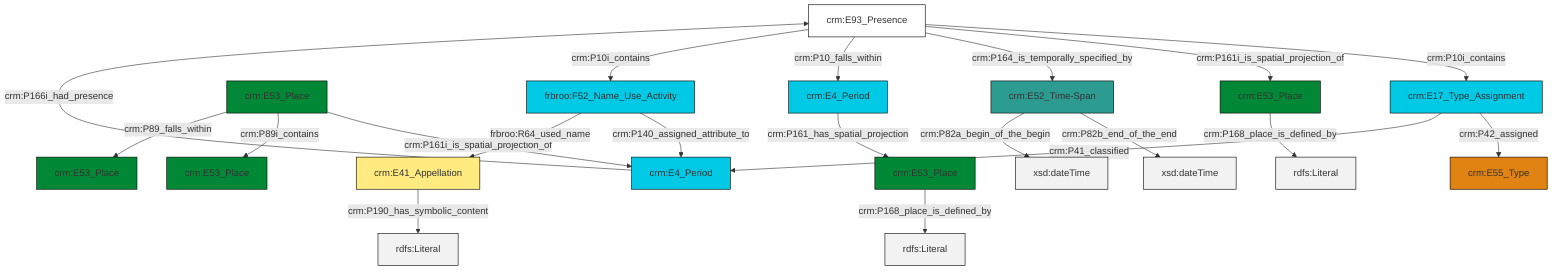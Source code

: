 graph TD
classDef Literal fill:#f2f2f2,stroke:#000000;
classDef CRM_Entity fill:#FFFFFF,stroke:#000000;
classDef Temporal_Entity fill:#00C9E6, stroke:#000000;
classDef Type fill:#E18312, stroke:#000000;
classDef Time-Span fill:#2C9C91, stroke:#000000;
classDef Appellation fill:#FFEB7F, stroke:#000000;
classDef Place fill:#008836, stroke:#000000;
classDef Persistent_Item fill:#B266B2, stroke:#000000;
classDef Conceptual_Object fill:#FFD700, stroke:#000000;
classDef Physical_Thing fill:#D2B48C, stroke:#000000;
classDef Actor fill:#f58aad, stroke:#000000;
classDef PC_Classes fill:#4ce600, stroke:#000000;
classDef Multi fill:#cccccc,stroke:#000000;

0["crm:E93_Presence"]:::CRM_Entity -->|crm:P10i_contains| 1["crm:E17_Type_Assignment"]:::Temporal_Entity
0["crm:E93_Presence"]:::CRM_Entity -->|crm:P161i_is_spatial_projection_of| 7["crm:E53_Place"]:::Place
3["crm:E53_Place"]:::Place -->|crm:P161i_is_spatial_projection_of| 8["crm:E4_Period"]:::Temporal_Entity
0["crm:E93_Presence"]:::CRM_Entity -->|crm:P164_is_temporally_specified_by| 5["crm:E52_Time-Span"]:::Time-Span
9["crm:E53_Place"]:::Place -->|crm:P168_place_is_defined_by| 10[rdfs:Literal]:::Literal
7["crm:E53_Place"]:::Place -->|crm:P168_place_is_defined_by| 11[rdfs:Literal]:::Literal
1["crm:E17_Type_Assignment"]:::Temporal_Entity -->|crm:P42_assigned| 17["crm:E55_Type"]:::Type
5["crm:E52_Time-Span"]:::Time-Span -->|crm:P82b_end_of_the_end| 20[xsd:dateTime]:::Literal
0["crm:E93_Presence"]:::CRM_Entity -->|crm:P10_falls_within| 23["crm:E4_Period"]:::Temporal_Entity
3["crm:E53_Place"]:::Place -->|crm:P89i_contains| 18["crm:E53_Place"]:::Place
0["crm:E93_Presence"]:::CRM_Entity -->|crm:P10i_contains| 21["frbroo:F52_Name_Use_Activity"]:::Temporal_Entity
3["crm:E53_Place"]:::Place -->|crm:P89_falls_within| 25["crm:E53_Place"]:::Place
8["crm:E4_Period"]:::Temporal_Entity -->|crm:P166i_had_presence| 0["crm:E93_Presence"]:::CRM_Entity
5["crm:E52_Time-Span"]:::Time-Span -->|crm:P82a_begin_of_the_begin| 27[xsd:dateTime]:::Literal
21["frbroo:F52_Name_Use_Activity"]:::Temporal_Entity -->|crm:P140_assigned_attribute_to| 8["crm:E4_Period"]:::Temporal_Entity
1["crm:E17_Type_Assignment"]:::Temporal_Entity -->|crm:P41_classified| 8["crm:E4_Period"]:::Temporal_Entity
23["crm:E4_Period"]:::Temporal_Entity -->|crm:P161_has_spatial_projection| 9["crm:E53_Place"]:::Place
15["crm:E41_Appellation"]:::Appellation -->|crm:P190_has_symbolic_content| 30[rdfs:Literal]:::Literal
21["frbroo:F52_Name_Use_Activity"]:::Temporal_Entity -->|frbroo:R64_used_name| 15["crm:E41_Appellation"]:::Appellation